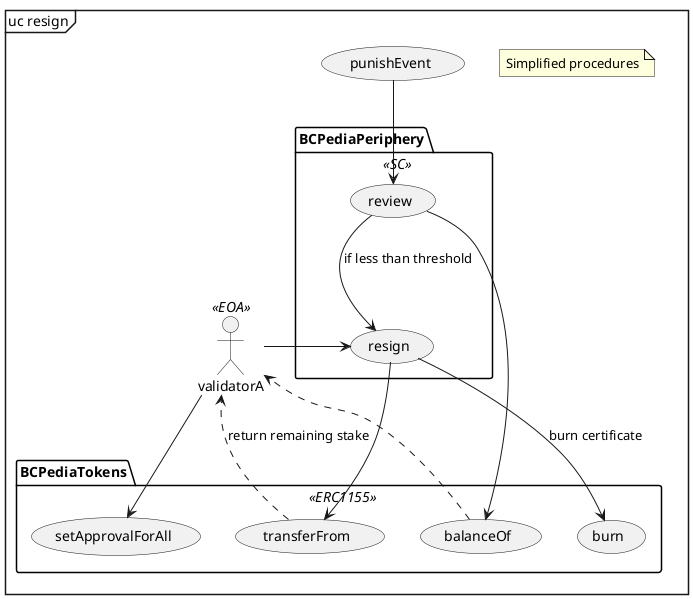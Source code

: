 @startuml usecase4
mainframe uc resign

:validatorA: as va <<EOA>>

package BCPediaPeriphery as pp <<SC>> {
    usecase resign as rs
    usecase review as rv
}

package BCPediaTokens <<ERC1155>> {
    usecase balanceOf as bo
    usecase burn as bu
    usecase setApprovalForAll as sa
    usecase transferFrom as tf
}

usecase punishEvent as pe

note "Simplified procedures" as n1

va --> rs
va --> sa
pe --> rv
rv --> bo
bo ..> va
rv --> rs : if less than threshold

rs --> bu : burn certificate
rs --> tf

tf ..> va : return remaining stake

@enduml